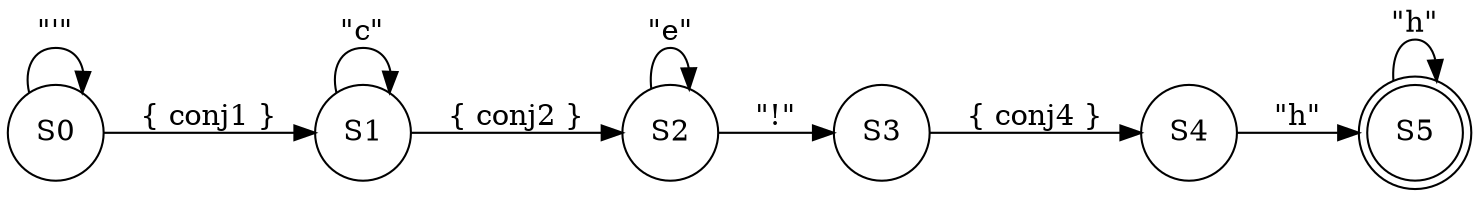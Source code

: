 digraph G{
node [shape=circle];
rankdir =LR;
S0->S0[label="\"'\""]
S0->S1[label="\{ conj1 \}"]
S1->S1[label="\"c\""]
S1->S2[label="\{ conj2 \}"]
S2->S2[label="\"e\""]
S2->S3[label="\"!\""]
S3->S4[label="\{ conj4 \}"]
S4->S5[label="\"h\""]
S5[shape="doublecircle"]
S5->S5[label="\"h\""]
}
